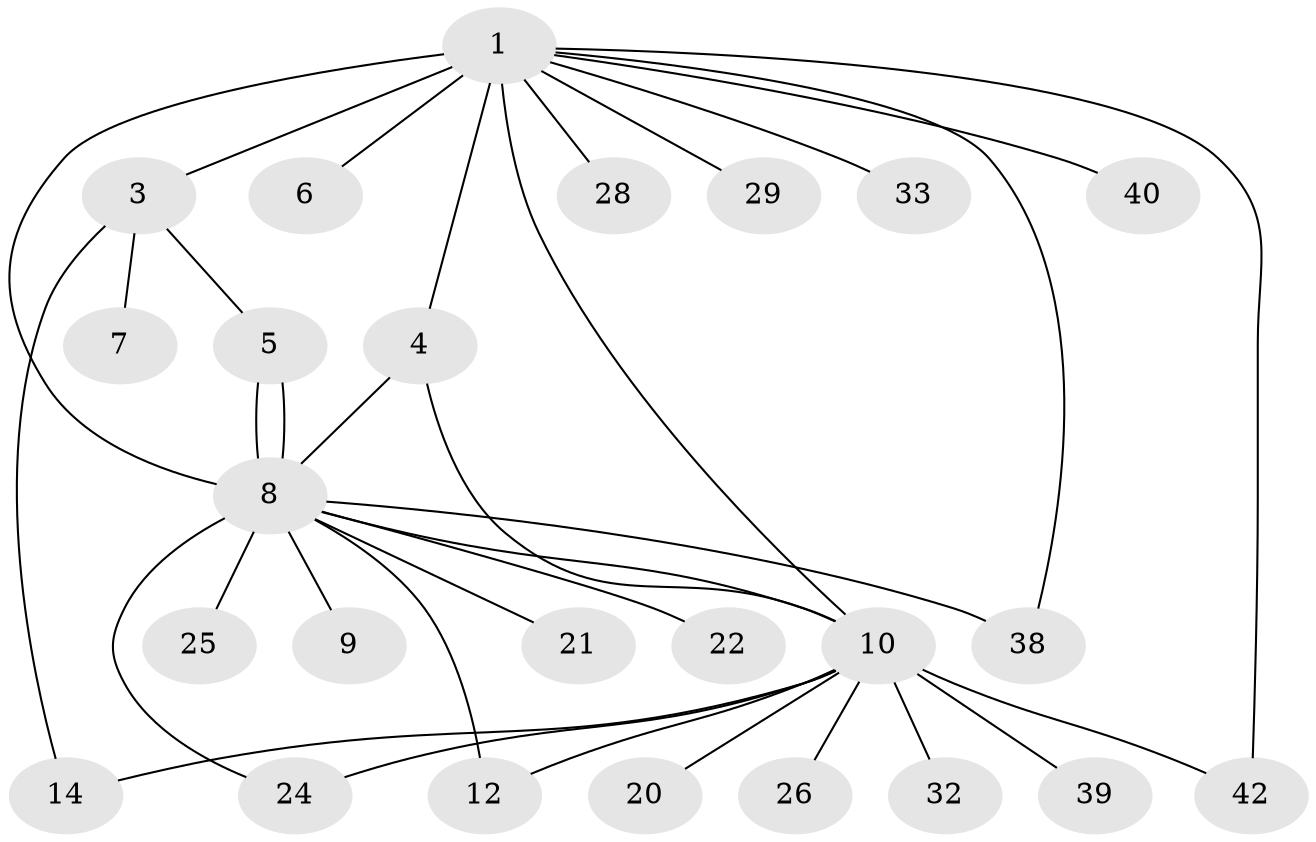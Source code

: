 // original degree distribution, {3: 0.0784313725490196, 15: 0.0196078431372549, 5: 0.0196078431372549, 2: 0.2549019607843137, 4: 0.0392156862745098, 1: 0.5098039215686274, 12: 0.0196078431372549, 17: 0.0196078431372549, 6: 0.0196078431372549, 9: 0.0196078431372549}
// Generated by graph-tools (version 1.1) at 2025/14/03/09/25 04:14:20]
// undirected, 25 vertices, 34 edges
graph export_dot {
graph [start="1"]
  node [color=gray90,style=filled];
  1 [super="+2+41"];
  3 [super="+44"];
  4 [super="+13"];
  5 [super="+16"];
  6;
  7;
  8 [super="+31+17+19"];
  9 [super="+37+15"];
  10 [super="+11+18+23+34"];
  12;
  14;
  20;
  21;
  22;
  24 [super="+36"];
  25;
  26;
  28;
  29;
  32;
  33;
  38 [super="+46"];
  39;
  40 [super="+48"];
  42;
  1 -- 6;
  1 -- 33;
  1 -- 3;
  1 -- 4 [weight=2];
  1 -- 38;
  1 -- 40;
  1 -- 10;
  1 -- 42;
  1 -- 28;
  1 -- 29;
  1 -- 8 [weight=2];
  3 -- 5;
  3 -- 7;
  3 -- 14;
  4 -- 8;
  4 -- 10;
  5 -- 8 [weight=2];
  5 -- 8;
  8 -- 9;
  8 -- 21;
  8 -- 24;
  8 -- 25 [weight=2];
  8 -- 38;
  8 -- 22;
  8 -- 10;
  8 -- 12;
  10 -- 12;
  10 -- 20;
  10 -- 26;
  10 -- 32;
  10 -- 39;
  10 -- 42;
  10 -- 14;
  10 -- 24;
}
